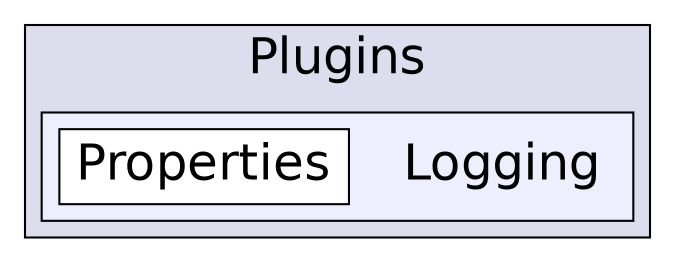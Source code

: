digraph "C:/Users/nathanael/Documents/resizer/Plugins/Logging" {
  compound=true
  node [ fontsize="24", fontname="Helvetica"];
  edge [ labelfontsize="24", labelfontname="Helvetica"];
  subgraph clusterdir_0b4eaef40a1fe20bedafe9e8e719ce66 {
    graph [ bgcolor="#ddddee", pencolor="black", label="Plugins" fontname="Helvetica", fontsize="24", URL="dir_0b4eaef40a1fe20bedafe9e8e719ce66.html"]
  subgraph clusterdir_327595a47f14c9dfa3d1543cb680d90e {
    graph [ bgcolor="#eeeeff", pencolor="black", label="" URL="dir_327595a47f14c9dfa3d1543cb680d90e.html"];
    dir_327595a47f14c9dfa3d1543cb680d90e [shape=plaintext label="Logging"];
    dir_a128c6c1a20a986a7d3406f57641062b [shape=box label="Properties" color="black" fillcolor="white" style="filled" URL="dir_a128c6c1a20a986a7d3406f57641062b.html"];
  }
  }
}
